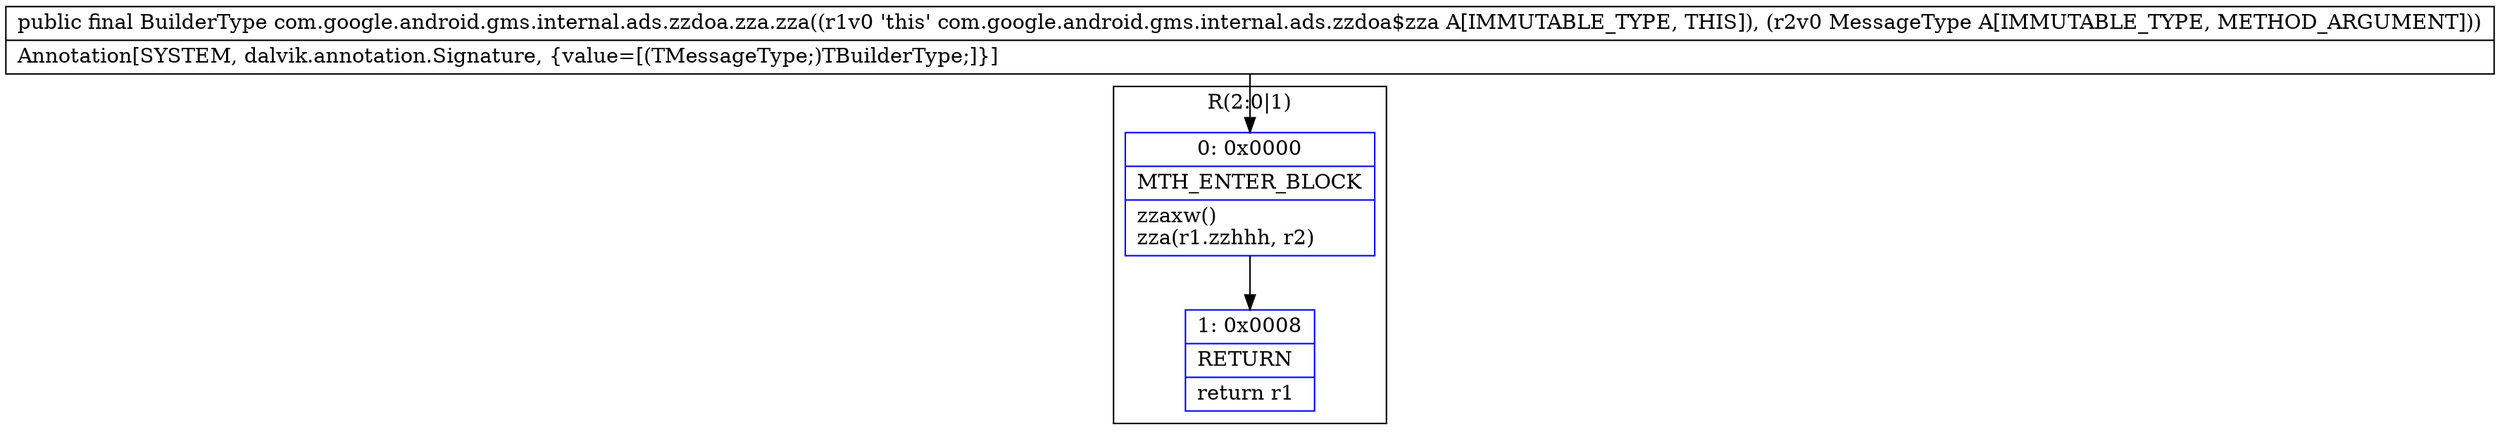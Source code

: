 digraph "CFG forcom.google.android.gms.internal.ads.zzdoa.zza.zza(Lcom\/google\/android\/gms\/internal\/ads\/zzdoa;)Lcom\/google\/android\/gms\/internal\/ads\/zzdoa$zza;" {
subgraph cluster_Region_1297455726 {
label = "R(2:0|1)";
node [shape=record,color=blue];
Node_0 [shape=record,label="{0\:\ 0x0000|MTH_ENTER_BLOCK\l|zzaxw()\lzza(r1.zzhhh, r2)\l}"];
Node_1 [shape=record,label="{1\:\ 0x0008|RETURN\l|return r1\l}"];
}
MethodNode[shape=record,label="{public final BuilderType com.google.android.gms.internal.ads.zzdoa.zza.zza((r1v0 'this' com.google.android.gms.internal.ads.zzdoa$zza A[IMMUTABLE_TYPE, THIS]), (r2v0 MessageType A[IMMUTABLE_TYPE, METHOD_ARGUMENT]))  | Annotation[SYSTEM, dalvik.annotation.Signature, \{value=[(TMessageType;)TBuilderType;]\}]\l}"];
MethodNode -> Node_0;
Node_0 -> Node_1;
}

